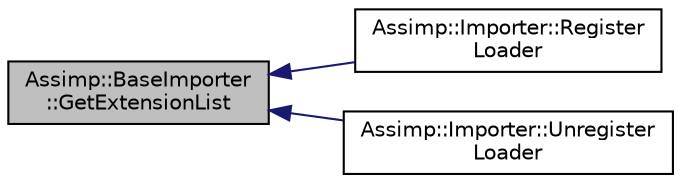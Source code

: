 digraph "Assimp::BaseImporter::GetExtensionList"
{
  edge [fontname="Helvetica",fontsize="10",labelfontname="Helvetica",labelfontsize="10"];
  node [fontname="Helvetica",fontsize="10",shape=record];
  rankdir="LR";
  Node1 [label="Assimp::BaseImporter\l::GetExtensionList",height=0.2,width=0.4,color="black", fillcolor="grey75", style="filled", fontcolor="black"];
  Node1 -> Node2 [dir="back",color="midnightblue",fontsize="10",style="solid"];
  Node2 [label="Assimp::Importer::Register\lLoader",height=0.2,width=0.4,color="black", fillcolor="white", style="filled",URL="$class_assimp_1_1_importer.html#abcc305be574981373b0abb9da655f101"];
  Node1 -> Node3 [dir="back",color="midnightblue",fontsize="10",style="solid"];
  Node3 [label="Assimp::Importer::Unregister\lLoader",height=0.2,width=0.4,color="black", fillcolor="white", style="filled",URL="$class_assimp_1_1_importer.html#ae0197ab773e3658b9f5aa398cfe67fcf"];
}

